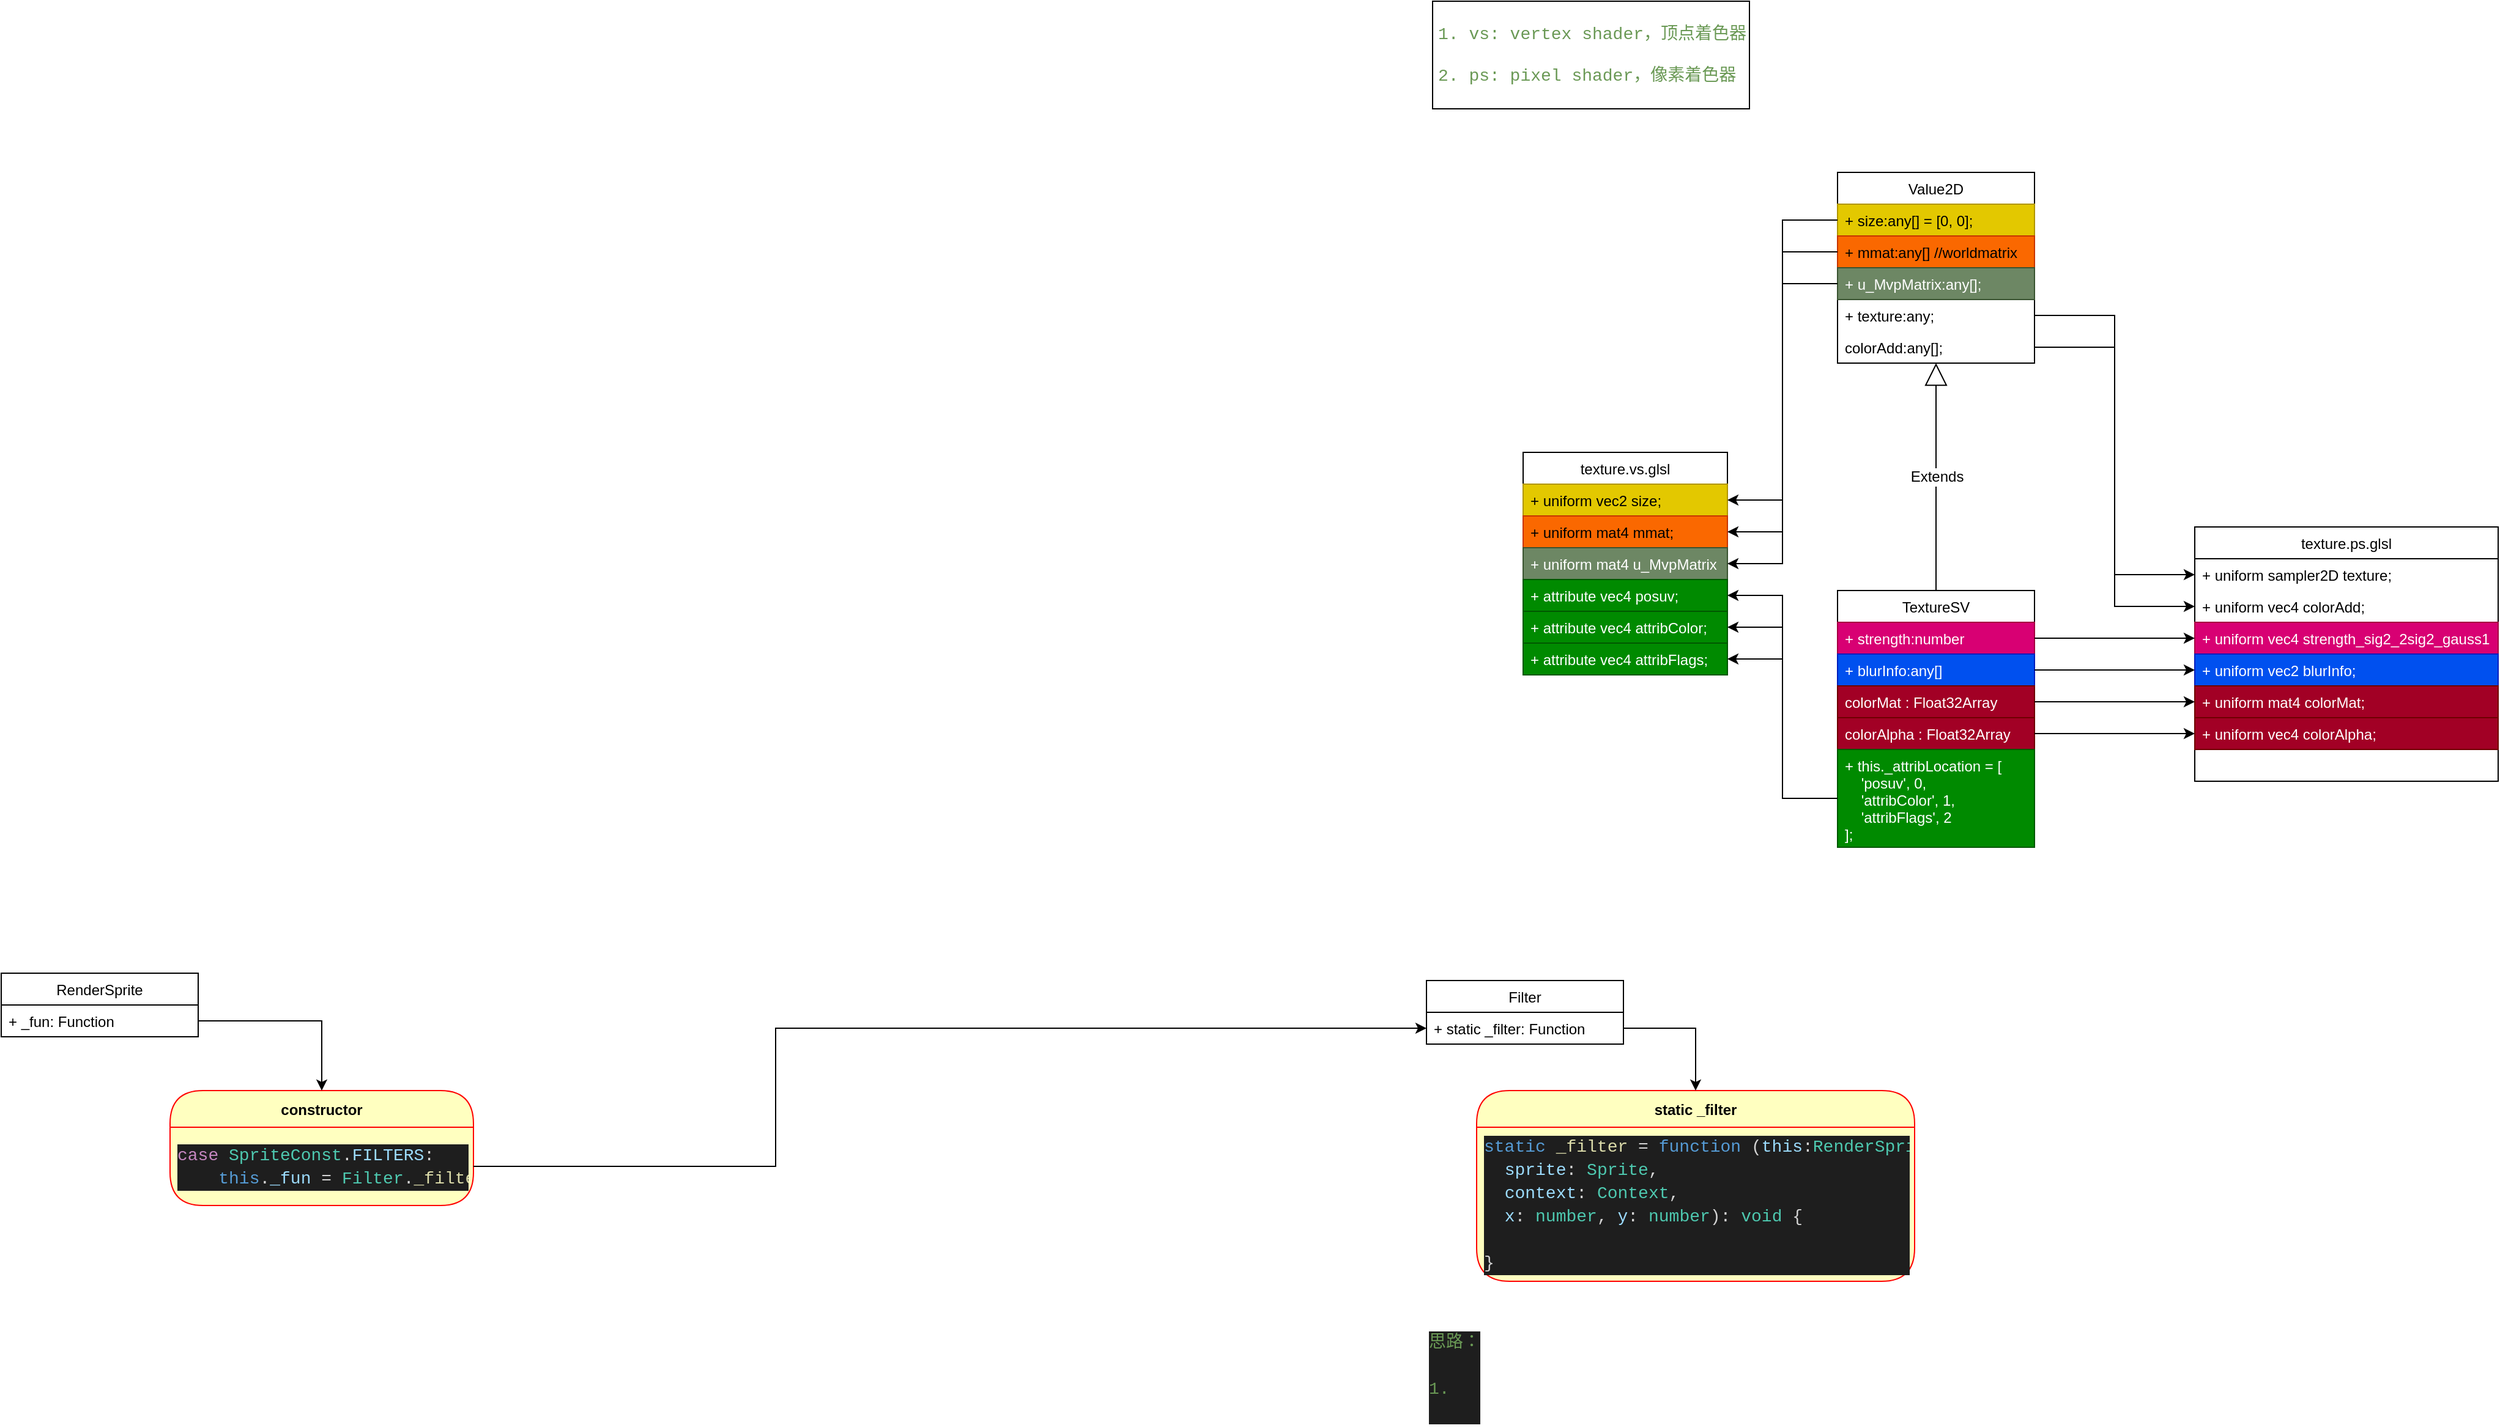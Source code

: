 <mxfile version="20.7.4" type="github">
  <diagram id="M42NnmqpqFZ3cQRCHTO3" name="filter">
    <mxGraphModel dx="1434" dy="1591" grid="0" gridSize="10" guides="1" tooltips="1" connect="1" arrows="1" fold="1" page="1" pageScale="1" pageWidth="1169" pageHeight="827" math="0" shadow="0">
      <root>
        <mxCell id="0" />
        <mxCell id="1" parent="0" />
        <mxCell id="om8WLNE7WLuTiv04zeyO-1" value="RenderSprite" style="swimlane;fontStyle=0;childLayout=stackLayout;horizontal=1;startSize=26;fillColor=none;horizontalStack=0;resizeParent=1;resizeParentMax=0;resizeLast=0;collapsible=1;marginBottom=0;" vertex="1" parent="1">
          <mxGeometry x="16" y="8" width="161" height="52" as="geometry" />
        </mxCell>
        <mxCell id="om8WLNE7WLuTiv04zeyO-2" value="+ _fun: Function" style="text;strokeColor=none;fillColor=none;align=left;verticalAlign=top;spacingLeft=4;spacingRight=4;overflow=hidden;rotatable=0;points=[[0,0.5],[1,0.5]];portConstraint=eastwest;" vertex="1" parent="om8WLNE7WLuTiv04zeyO-1">
          <mxGeometry y="26" width="161" height="26" as="geometry" />
        </mxCell>
        <mxCell id="om8WLNE7WLuTiv04zeyO-3" value="constructor" style="swimlane;fontStyle=1;align=center;verticalAlign=middle;childLayout=stackLayout;horizontal=1;startSize=30;horizontalStack=0;resizeParent=0;resizeLast=1;container=0;fontColor=#000000;collapsible=0;rounded=1;arcSize=30;strokeColor=#ff0000;fillColor=#ffffc0;swimlaneFillColor=#ffffc0;dropTarget=0;" vertex="1" parent="1">
          <mxGeometry x="154" y="104" width="248" height="94" as="geometry" />
        </mxCell>
        <mxCell id="om8WLNE7WLuTiv04zeyO-4" value="&lt;div style=&quot;color: rgb(212, 212, 212); background-color: rgb(30, 30, 30); font-family: Consolas, &amp;quot;Courier New&amp;quot;, monospace; font-size: 14px; line-height: 19px;&quot;&gt;&lt;div style=&quot;line-height: 19px;&quot;&gt;&lt;div style=&quot;line-height: 19px;&quot;&gt;&lt;div style=&quot;line-height: 19px;&quot;&gt;&lt;div&gt;&lt;span style=&quot;color: #c586c0;&quot;&gt;case&lt;/span&gt;&amp;nbsp;&lt;span style=&quot;color: #4ec9b0;&quot;&gt;SpriteConst&lt;/span&gt;.&lt;span style=&quot;color: #9cdcfe;&quot;&gt;FILTERS&lt;/span&gt;:&lt;/div&gt;&lt;div&gt;&amp;nbsp;&amp;nbsp;&amp;nbsp;&amp;nbsp;&lt;span style=&quot;color: #569cd6;&quot;&gt;this&lt;/span&gt;.&lt;span style=&quot;color: #9cdcfe;&quot;&gt;_fun&lt;/span&gt;&amp;nbsp;=&amp;nbsp;&lt;span style=&quot;color: #4ec9b0;&quot;&gt;Filter&lt;/span&gt;.&lt;span style=&quot;color: #dcdcaa;&quot;&gt;_filter&lt;/span&gt;;&lt;/div&gt;&lt;/div&gt;&lt;/div&gt;&lt;/div&gt;&lt;/div&gt;" style="text;html=1;strokeColor=none;fillColor=none;align=left;verticalAlign=middle;spacingLeft=4;spacingRight=4;whiteSpace=wrap;overflow=hidden;rotatable=0;fontColor=#000000;" vertex="1" parent="om8WLNE7WLuTiv04zeyO-3">
          <mxGeometry y="30" width="248" height="64" as="geometry" />
        </mxCell>
        <mxCell id="om8WLNE7WLuTiv04zeyO-5" style="edgeStyle=orthogonalEdgeStyle;rounded=0;orthogonalLoop=1;jettySize=auto;html=1;" edge="1" parent="1" source="om8WLNE7WLuTiv04zeyO-2" target="om8WLNE7WLuTiv04zeyO-3">
          <mxGeometry relative="1" as="geometry" />
        </mxCell>
        <mxCell id="om8WLNE7WLuTiv04zeyO-6" value="Filter" style="swimlane;fontStyle=0;childLayout=stackLayout;horizontal=1;startSize=26;fillColor=none;horizontalStack=0;resizeParent=1;resizeParentMax=0;resizeLast=0;collapsible=1;marginBottom=0;" vertex="1" parent="1">
          <mxGeometry x="1181" y="14" width="161" height="52" as="geometry" />
        </mxCell>
        <mxCell id="om8WLNE7WLuTiv04zeyO-7" value="+ static _filter: Function" style="text;strokeColor=none;fillColor=none;align=left;verticalAlign=top;spacingLeft=4;spacingRight=4;overflow=hidden;rotatable=0;points=[[0,0.5],[1,0.5]];portConstraint=eastwest;" vertex="1" parent="om8WLNE7WLuTiv04zeyO-6">
          <mxGeometry y="26" width="161" height="26" as="geometry" />
        </mxCell>
        <mxCell id="om8WLNE7WLuTiv04zeyO-8" value="static _filter" style="swimlane;fontStyle=1;align=center;verticalAlign=middle;childLayout=stackLayout;horizontal=1;startSize=30;horizontalStack=0;resizeParent=0;resizeLast=1;container=0;fontColor=#000000;collapsible=0;rounded=1;arcSize=30;strokeColor=#ff0000;fillColor=#ffffc0;swimlaneFillColor=#ffffc0;dropTarget=0;" vertex="1" parent="1">
          <mxGeometry x="1222" y="104" width="358" height="156" as="geometry" />
        </mxCell>
        <mxCell id="om8WLNE7WLuTiv04zeyO-9" value="&lt;div style=&quot;color: rgb(212, 212, 212); background-color: rgb(30, 30, 30); font-family: Consolas, &amp;quot;Courier New&amp;quot;, monospace; font-size: 14px; line-height: 19px;&quot;&gt;&lt;div style=&quot;line-height: 19px;&quot;&gt;&lt;div style=&quot;line-height: 19px;&quot;&gt;&lt;div style=&quot;line-height: 19px;&quot;&gt;&lt;div style=&quot;line-height: 19px;&quot;&gt;&lt;span style=&quot;color: #569cd6;&quot;&gt;static&lt;/span&gt;&amp;nbsp;&lt;span style=&quot;color: #dcdcaa;&quot;&gt;_filter&lt;/span&gt;&amp;nbsp;=&amp;nbsp;&lt;span style=&quot;color: #569cd6;&quot;&gt;function&lt;/span&gt;&amp;nbsp;(&lt;span style=&quot;color: #9cdcfe;&quot;&gt;this&lt;/span&gt;:&lt;span style=&quot;color: #4ec9b0;&quot;&gt;RenderSprite&lt;/span&gt;,&lt;/div&gt;&lt;div style=&quot;line-height: 19px;&quot;&gt;&lt;span style=&quot;color: #9cdcfe;&quot;&gt;&lt;span style=&quot;white-space: pre;&quot;&gt;	&lt;/span&gt;&lt;span style=&quot;white-space: pre;&quot;&gt;	&lt;/span&gt;sprite&lt;/span&gt;:&amp;nbsp;&lt;span style=&quot;color: #4ec9b0;&quot;&gt;Sprite&lt;/span&gt;,&amp;nbsp;&lt;/div&gt;&lt;div style=&quot;line-height: 19px;&quot;&gt;&lt;span style=&quot;color: #9cdcfe;&quot;&gt;&lt;span style=&quot;white-space: pre;&quot;&gt;	&lt;/span&gt;&lt;span style=&quot;white-space: pre;&quot;&gt;	&lt;/span&gt;context&lt;/span&gt;:&amp;nbsp;&lt;span style=&quot;color: #4ec9b0;&quot;&gt;Context&lt;/span&gt;,&amp;nbsp;&lt;/div&gt;&lt;div style=&quot;line-height: 19px;&quot;&gt;&lt;span style=&quot;color: #9cdcfe;&quot;&gt;&lt;span style=&quot;white-space: pre;&quot;&gt;	&lt;/span&gt;&lt;span style=&quot;white-space: pre;&quot;&gt;	&lt;/span&gt;x&lt;/span&gt;:&amp;nbsp;&lt;span style=&quot;color: #4ec9b0;&quot;&gt;number&lt;/span&gt;,&amp;nbsp;&lt;span style=&quot;color: #9cdcfe;&quot;&gt;y&lt;/span&gt;:&amp;nbsp;&lt;span style=&quot;color: #4ec9b0;&quot;&gt;number&lt;/span&gt;):&amp;nbsp;&lt;span style=&quot;color: #4ec9b0;&quot;&gt;void&lt;/span&gt;&amp;nbsp;{&lt;/div&gt;&lt;div style=&quot;line-height: 19px;&quot;&gt;&lt;br&gt;&lt;/div&gt;&lt;div style=&quot;line-height: 19px;&quot;&gt;}&lt;/div&gt;&lt;/div&gt;&lt;/div&gt;&lt;/div&gt;&lt;/div&gt;" style="text;html=1;strokeColor=none;fillColor=none;align=left;verticalAlign=middle;spacingLeft=4;spacingRight=4;whiteSpace=wrap;overflow=hidden;rotatable=0;fontColor=#000000;" vertex="1" parent="om8WLNE7WLuTiv04zeyO-8">
          <mxGeometry y="30" width="358" height="126" as="geometry" />
        </mxCell>
        <mxCell id="om8WLNE7WLuTiv04zeyO-10" style="edgeStyle=orthogonalEdgeStyle;rounded=0;orthogonalLoop=1;jettySize=auto;html=1;" edge="1" parent="1" source="om8WLNE7WLuTiv04zeyO-7" target="om8WLNE7WLuTiv04zeyO-8">
          <mxGeometry relative="1" as="geometry" />
        </mxCell>
        <mxCell id="om8WLNE7WLuTiv04zeyO-11" style="edgeStyle=orthogonalEdgeStyle;rounded=0;orthogonalLoop=1;jettySize=auto;html=1;" edge="1" parent="1" source="om8WLNE7WLuTiv04zeyO-4" target="om8WLNE7WLuTiv04zeyO-7">
          <mxGeometry relative="1" as="geometry">
            <Array as="points">
              <mxPoint x="649" y="166" />
              <mxPoint x="649" y="53" />
            </Array>
          </mxGeometry>
        </mxCell>
        <mxCell id="om8WLNE7WLuTiv04zeyO-12" value="&lt;div style=&quot;background-color: rgb(30, 30, 30); font-family: Consolas, &amp;quot;Courier New&amp;quot;, monospace; font-size: 14px; line-height: 19px;&quot;&gt;&lt;div style=&quot;&quot;&gt;&lt;font color=&quot;#6a9955&quot;&gt;思路：&lt;/font&gt;&lt;/div&gt;&lt;div style=&quot;&quot;&gt;&lt;font color=&quot;#6a9955&quot;&gt;&lt;br&gt;&lt;/font&gt;&lt;/div&gt;&lt;div style=&quot;&quot;&gt;&lt;font color=&quot;#6a9955&quot;&gt;1.&amp;nbsp;&lt;/font&gt;&lt;/div&gt;&lt;div style=&quot;&quot;&gt;&lt;font color=&quot;#6a9955&quot;&gt;&lt;br&gt;&lt;/font&gt;&lt;/div&gt;&lt;/div&gt;" style="text;html=1;strokeColor=none;fillColor=none;align=left;verticalAlign=middle;whiteSpace=wrap;rounded=0;fillStyle=solid;fontSize=5;fontColor=#FFFFFF;" vertex="1" parent="1">
          <mxGeometry x="1181" y="296" width="497" height="83" as="geometry" />
        </mxCell>
        <mxCell id="om8WLNE7WLuTiv04zeyO-13" value="&lt;div style=&quot;color: rgb(255, 255, 255); font-family: Consolas, &amp;quot;Courier New&amp;quot;, monospace; font-size: 14px; text-align: left;&quot;&gt;&lt;span style=&quot;background-color: initial; color: rgb(106, 153, 85);&quot;&gt;1. vs: vertex shader，顶点着色器&lt;/span&gt;&lt;br&gt;&lt;/div&gt;&lt;div style=&quot;color: rgb(255, 255, 255); font-family: Consolas, &amp;quot;Courier New&amp;quot;, monospace; font-size: 14px; text-align: left;&quot;&gt;&lt;font color=&quot;#6a9955&quot;&gt;&lt;br&gt;&lt;/font&gt;&lt;/div&gt;&lt;div style=&quot;color: rgb(255, 255, 255); font-family: Consolas, &amp;quot;Courier New&amp;quot;, monospace; font-size: 14px; text-align: left;&quot;&gt;&lt;font color=&quot;#6a9955&quot;&gt;2. ps: pixel shader，像素着色器&lt;/font&gt;&lt;/div&gt;" style="html=1;" vertex="1" parent="1">
          <mxGeometry x="1186" y="-787" width="259" height="88" as="geometry" />
        </mxCell>
        <mxCell id="om8WLNE7WLuTiv04zeyO-14" value="TextureSV" style="swimlane;fontStyle=0;childLayout=stackLayout;horizontal=1;startSize=26;fillColor=none;horizontalStack=0;resizeParent=1;resizeParentMax=0;resizeLast=0;collapsible=1;marginBottom=0;" vertex="1" parent="1">
          <mxGeometry x="1517" y="-305" width="161" height="210" as="geometry" />
        </mxCell>
        <mxCell id="om8WLNE7WLuTiv04zeyO-15" value="+ strength:number" style="text;strokeColor=#A50040;fillColor=#d80073;align=left;verticalAlign=top;spacingLeft=4;spacingRight=4;overflow=hidden;rotatable=0;points=[[0,0.5],[1,0.5]];portConstraint=eastwest;fontColor=#ffffff;" vertex="1" parent="om8WLNE7WLuTiv04zeyO-14">
          <mxGeometry y="26" width="161" height="26" as="geometry" />
        </mxCell>
        <mxCell id="om8WLNE7WLuTiv04zeyO-16" value="+ blurInfo:any[]" style="text;strokeColor=#001DBC;fillColor=#0050ef;align=left;verticalAlign=top;spacingLeft=4;spacingRight=4;overflow=hidden;rotatable=0;points=[[0,0.5],[1,0.5]];portConstraint=eastwest;fontColor=#ffffff;" vertex="1" parent="om8WLNE7WLuTiv04zeyO-14">
          <mxGeometry y="52" width="161" height="26" as="geometry" />
        </mxCell>
        <mxCell id="om8WLNE7WLuTiv04zeyO-17" value="colorMat : Float32Array" style="text;strokeColor=#6F0000;fillColor=#a20025;align=left;verticalAlign=top;spacingLeft=4;spacingRight=4;overflow=hidden;rotatable=0;points=[[0,0.5],[1,0.5]];portConstraint=eastwest;fontColor=#ffffff;" vertex="1" parent="om8WLNE7WLuTiv04zeyO-14">
          <mxGeometry y="78" width="161" height="26" as="geometry" />
        </mxCell>
        <mxCell id="om8WLNE7WLuTiv04zeyO-18" value="colorAlpha : Float32Array" style="text;strokeColor=#6F0000;fillColor=#a20025;align=left;verticalAlign=top;spacingLeft=4;spacingRight=4;overflow=hidden;rotatable=0;points=[[0,0.5],[1,0.5]];portConstraint=eastwest;fontColor=#ffffff;" vertex="1" parent="om8WLNE7WLuTiv04zeyO-14">
          <mxGeometry y="104" width="161" height="26" as="geometry" />
        </mxCell>
        <mxCell id="om8WLNE7WLuTiv04zeyO-19" value="+ this._attribLocation = [&#xa;    &#39;posuv&#39;, 0, &#xa;    &#39;attribColor&#39;, 1, &#xa;    &#39;attribFlags&#39;, 2&#xa;];" style="text;strokeColor=#005700;fillColor=#008a00;align=left;verticalAlign=top;spacingLeft=4;spacingRight=4;overflow=hidden;rotatable=0;points=[[0,0.5],[1,0.5]];portConstraint=eastwest;fontColor=#ffffff;" vertex="1" parent="om8WLNE7WLuTiv04zeyO-14">
          <mxGeometry y="130" width="161" height="80" as="geometry" />
        </mxCell>
        <mxCell id="om8WLNE7WLuTiv04zeyO-20" value="Value2D" style="swimlane;fontStyle=0;childLayout=stackLayout;horizontal=1;startSize=26;fillColor=none;horizontalStack=0;resizeParent=1;resizeParentMax=0;resizeLast=0;collapsible=1;marginBottom=0;" vertex="1" parent="1">
          <mxGeometry x="1517" y="-647" width="161" height="156" as="geometry" />
        </mxCell>
        <mxCell id="om8WLNE7WLuTiv04zeyO-21" value="+ size:any[] = [0, 0];" style="text;strokeColor=#B09500;fillColor=#e3c800;align=left;verticalAlign=top;spacingLeft=4;spacingRight=4;overflow=hidden;rotatable=0;points=[[0,0.5],[1,0.5]];portConstraint=eastwest;fontColor=#000000;" vertex="1" parent="om8WLNE7WLuTiv04zeyO-20">
          <mxGeometry y="26" width="161" height="26" as="geometry" />
        </mxCell>
        <mxCell id="om8WLNE7WLuTiv04zeyO-41" value="+ mmat:any[] //worldmatrix" style="text;strokeColor=#C73500;fillColor=#fa6800;align=left;verticalAlign=top;spacingLeft=4;spacingRight=4;overflow=hidden;rotatable=0;points=[[0,0.5],[1,0.5]];portConstraint=eastwest;fontColor=#000000;" vertex="1" parent="om8WLNE7WLuTiv04zeyO-20">
          <mxGeometry y="52" width="161" height="26" as="geometry" />
        </mxCell>
        <mxCell id="om8WLNE7WLuTiv04zeyO-45" value="+ u_MvpMatrix:any[]; " style="text;strokeColor=#3A5431;fillColor=#6d8764;align=left;verticalAlign=top;spacingLeft=4;spacingRight=4;overflow=hidden;rotatable=0;points=[[0,0.5],[1,0.5]];portConstraint=eastwest;fontColor=#ffffff;" vertex="1" parent="om8WLNE7WLuTiv04zeyO-20">
          <mxGeometry y="78" width="161" height="26" as="geometry" />
        </mxCell>
        <mxCell id="om8WLNE7WLuTiv04zeyO-47" value="+ texture:any;" style="text;strokeColor=none;fillColor=none;align=left;verticalAlign=top;spacingLeft=4;spacingRight=4;overflow=hidden;rotatable=0;points=[[0,0.5],[1,0.5]];portConstraint=eastwest;" vertex="1" parent="om8WLNE7WLuTiv04zeyO-20">
          <mxGeometry y="104" width="161" height="26" as="geometry" />
        </mxCell>
        <mxCell id="om8WLNE7WLuTiv04zeyO-50" value="colorAdd:any[];" style="text;strokeColor=none;fillColor=none;align=left;verticalAlign=top;spacingLeft=4;spacingRight=4;overflow=hidden;rotatable=0;points=[[0,0.5],[1,0.5]];portConstraint=eastwest;" vertex="1" parent="om8WLNE7WLuTiv04zeyO-20">
          <mxGeometry y="130" width="161" height="26" as="geometry" />
        </mxCell>
        <mxCell id="om8WLNE7WLuTiv04zeyO-22" value="Extends" style="endArrow=block;endSize=16;endFill=0;html=1;rounded=0;fontFamily=Helvetica;fontSize=12;fontColor=#000000;exitX=0.5;exitY=0;exitDx=0;exitDy=0;" edge="1" parent="1" source="om8WLNE7WLuTiv04zeyO-14" target="om8WLNE7WLuTiv04zeyO-20">
          <mxGeometry width="160" relative="1" as="geometry">
            <mxPoint x="1469.5" y="-306" as="sourcePoint" />
            <mxPoint x="1469.5" y="-361" as="targetPoint" />
          </mxGeometry>
        </mxCell>
        <mxCell id="om8WLNE7WLuTiv04zeyO-23" value="texture.vs.glsl" style="swimlane;fontStyle=0;childLayout=stackLayout;horizontal=1;startSize=26;fillColor=none;horizontalStack=0;resizeParent=1;resizeParentMax=0;resizeLast=0;collapsible=1;marginBottom=0;" vertex="1" parent="1">
          <mxGeometry x="1260" y="-418" width="167" height="182" as="geometry" />
        </mxCell>
        <mxCell id="om8WLNE7WLuTiv04zeyO-39" value="+ uniform vec2 size;" style="text;strokeColor=#B09500;fillColor=#e3c800;align=left;verticalAlign=top;spacingLeft=4;spacingRight=4;overflow=hidden;rotatable=0;points=[[0,0.5],[1,0.5]];portConstraint=eastwest;fontColor=#000000;" vertex="1" parent="om8WLNE7WLuTiv04zeyO-23">
          <mxGeometry y="26" width="167" height="26" as="geometry" />
        </mxCell>
        <mxCell id="om8WLNE7WLuTiv04zeyO-42" value="+ uniform mat4 mmat;" style="text;strokeColor=#C73500;fillColor=#fa6800;align=left;verticalAlign=top;spacingLeft=4;spacingRight=4;overflow=hidden;rotatable=0;points=[[0,0.5],[1,0.5]];portConstraint=eastwest;fontColor=#000000;" vertex="1" parent="om8WLNE7WLuTiv04zeyO-23">
          <mxGeometry y="52" width="167" height="26" as="geometry" />
        </mxCell>
        <mxCell id="om8WLNE7WLuTiv04zeyO-44" value="+ uniform mat4 u_MvpMatrix" style="text;strokeColor=#3A5431;fillColor=#6d8764;align=left;verticalAlign=top;spacingLeft=4;spacingRight=4;overflow=hidden;rotatable=0;points=[[0,0.5],[1,0.5]];portConstraint=eastwest;fontColor=#ffffff;" vertex="1" parent="om8WLNE7WLuTiv04zeyO-23">
          <mxGeometry y="78" width="167" height="26" as="geometry" />
        </mxCell>
        <mxCell id="om8WLNE7WLuTiv04zeyO-24" value="+ attribute vec4 posuv;" style="text;strokeColor=#005700;fillColor=#008a00;align=left;verticalAlign=top;spacingLeft=4;spacingRight=4;overflow=hidden;rotatable=0;points=[[0,0.5],[1,0.5]];portConstraint=eastwest;fontColor=#ffffff;" vertex="1" parent="om8WLNE7WLuTiv04zeyO-23">
          <mxGeometry y="104" width="167" height="26" as="geometry" />
        </mxCell>
        <mxCell id="om8WLNE7WLuTiv04zeyO-25" value="+ attribute vec4 attribColor;" style="text;strokeColor=#005700;fillColor=#008a00;align=left;verticalAlign=top;spacingLeft=4;spacingRight=4;overflow=hidden;rotatable=0;points=[[0,0.5],[1,0.5]];portConstraint=eastwest;fontColor=#ffffff;" vertex="1" parent="om8WLNE7WLuTiv04zeyO-23">
          <mxGeometry y="130" width="167" height="26" as="geometry" />
        </mxCell>
        <mxCell id="om8WLNE7WLuTiv04zeyO-26" value="+ attribute vec4 attribFlags;" style="text;strokeColor=#005700;fillColor=#008a00;align=left;verticalAlign=top;spacingLeft=4;spacingRight=4;overflow=hidden;rotatable=0;points=[[0,0.5],[1,0.5]];portConstraint=eastwest;fontColor=#ffffff;" vertex="1" parent="om8WLNE7WLuTiv04zeyO-23">
          <mxGeometry y="156" width="167" height="26" as="geometry" />
        </mxCell>
        <mxCell id="om8WLNE7WLuTiv04zeyO-27" value="texture.ps.glsl" style="swimlane;fontStyle=0;childLayout=stackLayout;horizontal=1;startSize=26;fillColor=none;horizontalStack=0;resizeParent=1;resizeParentMax=0;resizeLast=0;collapsible=1;marginBottom=0;" vertex="1" parent="1">
          <mxGeometry x="1809" y="-357" width="248" height="208" as="geometry" />
        </mxCell>
        <mxCell id="om8WLNE7WLuTiv04zeyO-46" value="+ uniform sampler2D texture;" style="text;strokeColor=none;fillColor=none;align=left;verticalAlign=top;spacingLeft=4;spacingRight=4;overflow=hidden;rotatable=0;points=[[0,0.5],[1,0.5]];portConstraint=eastwest;" vertex="1" parent="om8WLNE7WLuTiv04zeyO-27">
          <mxGeometry y="26" width="248" height="26" as="geometry" />
        </mxCell>
        <mxCell id="om8WLNE7WLuTiv04zeyO-49" value="+ uniform vec4 colorAdd;" style="text;strokeColor=none;fillColor=none;align=left;verticalAlign=top;spacingLeft=4;spacingRight=4;overflow=hidden;rotatable=0;points=[[0,0.5],[1,0.5]];portConstraint=eastwest;" vertex="1" parent="om8WLNE7WLuTiv04zeyO-27">
          <mxGeometry y="52" width="248" height="26" as="geometry" />
        </mxCell>
        <mxCell id="om8WLNE7WLuTiv04zeyO-28" value="+ uniform vec4 strength_sig2_2sig2_gauss1" style="text;strokeColor=#A50040;fillColor=#d80073;align=left;verticalAlign=top;spacingLeft=4;spacingRight=4;overflow=hidden;rotatable=0;points=[[0,0.5],[1,0.5]];portConstraint=eastwest;fontColor=#ffffff;" vertex="1" parent="om8WLNE7WLuTiv04zeyO-27">
          <mxGeometry y="78" width="248" height="26" as="geometry" />
        </mxCell>
        <mxCell id="om8WLNE7WLuTiv04zeyO-29" value="+ uniform vec2 blurInfo;" style="text;strokeColor=#001DBC;fillColor=#0050ef;align=left;verticalAlign=top;spacingLeft=4;spacingRight=4;overflow=hidden;rotatable=0;points=[[0,0.5],[1,0.5]];portConstraint=eastwest;fontColor=#ffffff;" vertex="1" parent="om8WLNE7WLuTiv04zeyO-27">
          <mxGeometry y="104" width="248" height="26" as="geometry" />
        </mxCell>
        <mxCell id="om8WLNE7WLuTiv04zeyO-30" value="+ uniform mat4 colorMat;" style="text;strokeColor=#6F0000;fillColor=#a20025;align=left;verticalAlign=top;spacingLeft=4;spacingRight=4;overflow=hidden;rotatable=0;points=[[0,0.5],[1,0.5]];portConstraint=eastwest;fontColor=#ffffff;" vertex="1" parent="om8WLNE7WLuTiv04zeyO-27">
          <mxGeometry y="130" width="248" height="26" as="geometry" />
        </mxCell>
        <mxCell id="om8WLNE7WLuTiv04zeyO-31" value="+ uniform vec4 colorAlpha;" style="text;strokeColor=#6F0000;fillColor=#a20025;align=left;verticalAlign=top;spacingLeft=4;spacingRight=4;overflow=hidden;rotatable=0;points=[[0,0.5],[1,0.5]];portConstraint=eastwest;fontColor=#ffffff;" vertex="1" parent="om8WLNE7WLuTiv04zeyO-27">
          <mxGeometry y="156" width="248" height="26" as="geometry" />
        </mxCell>
        <mxCell id="om8WLNE7WLuTiv04zeyO-32" style="text;strokeColor=none;fillColor=none;align=left;verticalAlign=top;spacingLeft=4;spacingRight=4;overflow=hidden;rotatable=0;points=[[0,0.5],[1,0.5]];portConstraint=eastwest;" vertex="1" parent="om8WLNE7WLuTiv04zeyO-27">
          <mxGeometry y="182" width="248" height="26" as="geometry" />
        </mxCell>
        <mxCell id="om8WLNE7WLuTiv04zeyO-33" style="edgeStyle=orthogonalEdgeStyle;rounded=0;orthogonalLoop=1;jettySize=auto;html=1;" edge="1" parent="1" source="om8WLNE7WLuTiv04zeyO-15" target="om8WLNE7WLuTiv04zeyO-28">
          <mxGeometry relative="1" as="geometry">
            <mxPoint x="1773.03" y="-232.909" as="targetPoint" />
          </mxGeometry>
        </mxCell>
        <mxCell id="om8WLNE7WLuTiv04zeyO-34" style="edgeStyle=orthogonalEdgeStyle;rounded=0;orthogonalLoop=1;jettySize=auto;html=1;" edge="1" parent="1" source="om8WLNE7WLuTiv04zeyO-16" target="om8WLNE7WLuTiv04zeyO-29">
          <mxGeometry relative="1" as="geometry" />
        </mxCell>
        <mxCell id="om8WLNE7WLuTiv04zeyO-35" style="edgeStyle=orthogonalEdgeStyle;rounded=0;orthogonalLoop=1;jettySize=auto;html=1;" edge="1" parent="1" source="om8WLNE7WLuTiv04zeyO-17" target="om8WLNE7WLuTiv04zeyO-30">
          <mxGeometry relative="1" as="geometry" />
        </mxCell>
        <mxCell id="om8WLNE7WLuTiv04zeyO-36" style="edgeStyle=orthogonalEdgeStyle;rounded=0;orthogonalLoop=1;jettySize=auto;html=1;" edge="1" parent="1" source="om8WLNE7WLuTiv04zeyO-19" target="om8WLNE7WLuTiv04zeyO-24">
          <mxGeometry relative="1" as="geometry" />
        </mxCell>
        <mxCell id="om8WLNE7WLuTiv04zeyO-37" style="edgeStyle=orthogonalEdgeStyle;rounded=0;orthogonalLoop=1;jettySize=auto;html=1;" edge="1" parent="1" source="om8WLNE7WLuTiv04zeyO-19" target="om8WLNE7WLuTiv04zeyO-25">
          <mxGeometry relative="1" as="geometry" />
        </mxCell>
        <mxCell id="om8WLNE7WLuTiv04zeyO-38" style="edgeStyle=orthogonalEdgeStyle;rounded=0;orthogonalLoop=1;jettySize=auto;html=1;" edge="1" parent="1" source="om8WLNE7WLuTiv04zeyO-19" target="om8WLNE7WLuTiv04zeyO-26">
          <mxGeometry relative="1" as="geometry" />
        </mxCell>
        <mxCell id="om8WLNE7WLuTiv04zeyO-40" style="edgeStyle=orthogonalEdgeStyle;rounded=0;orthogonalLoop=1;jettySize=auto;html=1;" edge="1" parent="1" source="om8WLNE7WLuTiv04zeyO-21" target="om8WLNE7WLuTiv04zeyO-39">
          <mxGeometry relative="1" as="geometry" />
        </mxCell>
        <mxCell id="om8WLNE7WLuTiv04zeyO-43" style="edgeStyle=orthogonalEdgeStyle;rounded=0;orthogonalLoop=1;jettySize=auto;html=1;" edge="1" parent="1" source="om8WLNE7WLuTiv04zeyO-41" target="om8WLNE7WLuTiv04zeyO-42">
          <mxGeometry relative="1" as="geometry" />
        </mxCell>
        <mxCell id="om8WLNE7WLuTiv04zeyO-48" style="edgeStyle=orthogonalEdgeStyle;rounded=0;orthogonalLoop=1;jettySize=auto;html=1;entryX=0;entryY=0.5;entryDx=0;entryDy=0;" edge="1" parent="1" source="om8WLNE7WLuTiv04zeyO-47" target="om8WLNE7WLuTiv04zeyO-46">
          <mxGeometry relative="1" as="geometry" />
        </mxCell>
        <mxCell id="om8WLNE7WLuTiv04zeyO-51" style="edgeStyle=orthogonalEdgeStyle;rounded=0;orthogonalLoop=1;jettySize=auto;html=1;entryX=0;entryY=0.5;entryDx=0;entryDy=0;" edge="1" parent="1" source="om8WLNE7WLuTiv04zeyO-50" target="om8WLNE7WLuTiv04zeyO-49">
          <mxGeometry relative="1" as="geometry" />
        </mxCell>
        <mxCell id="om8WLNE7WLuTiv04zeyO-52" style="edgeStyle=orthogonalEdgeStyle;rounded=0;orthogonalLoop=1;jettySize=auto;html=1;" edge="1" parent="1" source="om8WLNE7WLuTiv04zeyO-45" target="om8WLNE7WLuTiv04zeyO-44">
          <mxGeometry relative="1" as="geometry" />
        </mxCell>
        <mxCell id="om8WLNE7WLuTiv04zeyO-53" style="edgeStyle=orthogonalEdgeStyle;rounded=0;orthogonalLoop=1;jettySize=auto;html=1;" edge="1" parent="1" source="om8WLNE7WLuTiv04zeyO-18" target="om8WLNE7WLuTiv04zeyO-31">
          <mxGeometry relative="1" as="geometry" />
        </mxCell>
      </root>
    </mxGraphModel>
  </diagram>
</mxfile>
